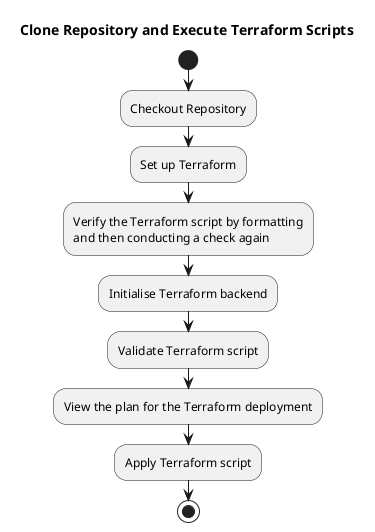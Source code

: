 @startuml
title Clone Repository and Execute Terraform Scripts

start
:Checkout Repository;
:Set up Terraform;
:Verify the Terraform script by formatting
and then conducting a check again;
:Initialise Terraform backend;
:Validate Terraform script;
:View the plan for the Terraform deployment;
:Apply Terraform script;
stop

@enduml